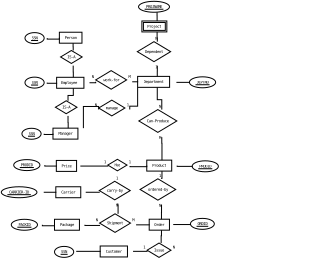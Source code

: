 <?xml version="1.0"?>
<diagram xmlns:dia="http://www.lysator.liu.se/~alla/dia/">
  <diagramdata>
    <attribute name="background">
      <color val="#ffffff"/>
    </attribute>
    <attribute name="paper">
      <composite type="paper">
        <attribute name="name">
          <string>#A4#</string>
        </attribute>
        <attribute name="tmargin">
          <real val="2.82"/>
        </attribute>
        <attribute name="bmargin">
          <real val="2.82"/>
        </attribute>
        <attribute name="lmargin">
          <real val="2.82"/>
        </attribute>
        <attribute name="rmargin">
          <real val="2.82"/>
        </attribute>
        <attribute name="is_portrait">
          <boolean val="true"/>
        </attribute>
        <attribute name="scaling">
          <real val="0.42"/>
        </attribute>
        <attribute name="fitto">
          <boolean val="true"/>
        </attribute>
        <attribute name="fitwidth">
          <int val="1"/>
        </attribute>
        <attribute name="fitheight">
          <int val="1"/>
        </attribute>
      </composite>
    </attribute>
  </diagramdata>
  <layer name="Background" visible="true">
    <object type="ER - Entity" version="0" id="O0">
      <attribute name="obj_pos">
        <point val="4.2,-3.3"/>
      </attribute>
      <attribute name="obj_bb">
        <rectangle val="4.15,-3.35;9.728,-1.45"/>
      </attribute>
      <attribute name="elem_corner">
        <point val="4.2,-3.3"/>
      </attribute>
      <attribute name="elem_width">
        <real val="5.478"/>
      </attribute>
      <attribute name="elem_height">
        <real val="1.8"/>
      </attribute>
      <attribute name="border_width">
        <real val="0.1"/>
      </attribute>
      <attribute name="border_color">
        <color val="#000000"/>
      </attribute>
      <attribute name="inner_color">
        <color val="#ffffff"/>
      </attribute>
      <attribute name="name">
        <string>#Employee#</string>
      </attribute>
      <attribute name="weak">
        <boolean val="false"/>
      </attribute>
    </object>
    <object type="ER - Entity" version="0" id="O1">
      <attribute name="obj_pos">
        <point val="19,10.3"/>
      </attribute>
      <attribute name="obj_bb">
        <rectangle val="18.95,10.25;24.044,12.15"/>
      </attribute>
      <attribute name="elem_corner">
        <point val="19,10.3"/>
      </attribute>
      <attribute name="elem_width">
        <real val="4.994"/>
      </attribute>
      <attribute name="elem_height">
        <real val="1.8"/>
      </attribute>
      <attribute name="border_width">
        <real val="0.1"/>
      </attribute>
      <attribute name="border_color">
        <color val="#000000"/>
      </attribute>
      <attribute name="inner_color">
        <color val="#ffffff"/>
      </attribute>
      <attribute name="name">
        <string>#Product#</string>
      </attribute>
      <attribute name="weak">
        <boolean val="false"/>
      </attribute>
    </object>
    <object type="ER - Entity" version="0" id="O2">
      <attribute name="obj_pos">
        <point val="17.5,-3.45"/>
      </attribute>
      <attribute name="obj_bb">
        <rectangle val="17.45,-3.5;23.998,-1.6"/>
      </attribute>
      <attribute name="elem_corner">
        <point val="17.5,-3.45"/>
      </attribute>
      <attribute name="elem_width">
        <real val="6.448"/>
      </attribute>
      <attribute name="elem_height">
        <real val="1.8"/>
      </attribute>
      <attribute name="border_width">
        <real val="0.1"/>
      </attribute>
      <attribute name="border_color">
        <color val="#000000"/>
      </attribute>
      <attribute name="inner_color">
        <color val="#ffffff"/>
      </attribute>
      <attribute name="name">
        <string>#Department#</string>
      </attribute>
      <attribute name="weak">
        <boolean val="false"/>
      </attribute>
    </object>
    <object type="ER - Entity" version="0" id="O3">
      <attribute name="obj_pos">
        <point val="3.6,5.05"/>
      </attribute>
      <attribute name="obj_bb">
        <rectangle val="3.55,5;8.644,6.9"/>
      </attribute>
      <attribute name="elem_corner">
        <point val="3.6,5.05"/>
      </attribute>
      <attribute name="elem_width">
        <real val="4.994"/>
      </attribute>
      <attribute name="elem_height">
        <real val="1.8"/>
      </attribute>
      <attribute name="border_width">
        <real val="0.1"/>
      </attribute>
      <attribute name="border_color">
        <color val="#000000"/>
      </attribute>
      <attribute name="inner_color">
        <color val="#ffffff"/>
      </attribute>
      <attribute name="name">
        <string>#Manager#</string>
      </attribute>
      <attribute name="weak">
        <boolean val="false"/>
      </attribute>
    </object>
    <object type="ER - Entity" version="0" id="O4">
      <attribute name="obj_pos">
        <point val="4.65,-10.7"/>
      </attribute>
      <attribute name="obj_bb">
        <rectangle val="4.6,-10.75;9.209,-8.85"/>
      </attribute>
      <attribute name="elem_corner">
        <point val="4.65,-10.7"/>
      </attribute>
      <attribute name="elem_width">
        <real val="4.509"/>
      </attribute>
      <attribute name="elem_height">
        <real val="1.8"/>
      </attribute>
      <attribute name="border_width">
        <real val="0.1"/>
      </attribute>
      <attribute name="border_color">
        <color val="#000000"/>
      </attribute>
      <attribute name="inner_color">
        <color val="#ffffff"/>
      </attribute>
      <attribute name="name">
        <string>#Person#</string>
      </attribute>
      <attribute name="weak">
        <boolean val="false"/>
      </attribute>
    </object>
    <object type="ER - Entity" version="0" id="O5">
      <attribute name="obj_pos">
        <point val="18.2,-12.55"/>
      </attribute>
      <attribute name="obj_bb">
        <rectangle val="18.15,-12.6;23.244,-10.7"/>
      </attribute>
      <attribute name="elem_corner">
        <point val="18.2,-12.55"/>
      </attribute>
      <attribute name="elem_width">
        <real val="4.994"/>
      </attribute>
      <attribute name="elem_height">
        <real val="1.8"/>
      </attribute>
      <attribute name="border_width">
        <real val="0.1"/>
      </attribute>
      <attribute name="border_color">
        <color val="#000000"/>
      </attribute>
      <attribute name="inner_color">
        <color val="#ffffff"/>
      </attribute>
      <attribute name="name">
        <string>#Project#</string>
      </attribute>
      <attribute name="weak">
        <boolean val="true"/>
      </attribute>
    </object>
    <object type="ER - Entity" version="0" id="O6">
      <attribute name="obj_pos">
        <point val="11.35,24.4"/>
      </attribute>
      <attribute name="obj_bb">
        <rectangle val="11.3,24.35;16.878,26.25"/>
      </attribute>
      <attribute name="elem_corner">
        <point val="11.35,24.4"/>
      </attribute>
      <attribute name="elem_width">
        <real val="5.478"/>
      </attribute>
      <attribute name="elem_height">
        <real val="1.8"/>
      </attribute>
      <attribute name="border_width">
        <real val="0.1"/>
      </attribute>
      <attribute name="border_color">
        <color val="#000000"/>
      </attribute>
      <attribute name="inner_color">
        <color val="#ffffff"/>
      </attribute>
      <attribute name="name">
        <string>#Customer#</string>
      </attribute>
      <attribute name="weak">
        <boolean val="false"/>
      </attribute>
    </object>
    <object type="ER - Entity" version="0" id="O7">
      <attribute name="obj_pos">
        <point val="19.4,20"/>
      </attribute>
      <attribute name="obj_bb">
        <rectangle val="19.35,19.95;23.474,21.85"/>
      </attribute>
      <attribute name="elem_corner">
        <point val="19.4,20"/>
      </attribute>
      <attribute name="elem_width">
        <real val="4.024"/>
      </attribute>
      <attribute name="elem_height">
        <real val="1.8"/>
      </attribute>
      <attribute name="border_width">
        <real val="0.1"/>
      </attribute>
      <attribute name="border_color">
        <color val="#000000"/>
      </attribute>
      <attribute name="inner_color">
        <color val="#ffffff"/>
      </attribute>
      <attribute name="name">
        <string>#Order#</string>
      </attribute>
      <attribute name="weak">
        <boolean val="false"/>
      </attribute>
    </object>
    <object type="ER - Entity" version="0" id="O8">
      <attribute name="obj_pos">
        <point val="4.15,10.35"/>
      </attribute>
      <attribute name="obj_bb">
        <rectangle val="4.1,10.3;8.224,12.2"/>
      </attribute>
      <attribute name="elem_corner">
        <point val="4.15,10.35"/>
      </attribute>
      <attribute name="elem_width">
        <real val="4.024"/>
      </attribute>
      <attribute name="elem_height">
        <real val="1.8"/>
      </attribute>
      <attribute name="border_width">
        <real val="0.1"/>
      </attribute>
      <attribute name="border_color">
        <color val="#000000"/>
      </attribute>
      <attribute name="inner_color">
        <color val="#ffffff"/>
      </attribute>
      <attribute name="name">
        <string>#Price#</string>
      </attribute>
      <attribute name="weak">
        <boolean val="false"/>
      </attribute>
    </object>
    <object type="ER - Relationship" version="0" id="O9">
      <attribute name="obj_pos">
        <point val="4.85,-7.7"/>
      </attribute>
      <attribute name="obj_bb">
        <rectangle val="4.5,-7.75;9.339,-5.166"/>
      </attribute>
      <attribute name="elem_corner">
        <point val="4.85,-7.7"/>
      </attribute>
      <attribute name="elem_width">
        <real val="4.139"/>
      </attribute>
      <attribute name="elem_height">
        <real val="2.484"/>
      </attribute>
      <attribute name="border_width">
        <real val="0.1"/>
      </attribute>
      <attribute name="border_color">
        <color val="#000000"/>
      </attribute>
      <attribute name="inner_color">
        <color val="#ffffff"/>
      </attribute>
      <attribute name="name">
        <string>#IS-A#</string>
      </attribute>
      <attribute name="left_card">
        <string>##</string>
      </attribute>
      <attribute name="right_card">
        <string>##</string>
      </attribute>
      <attribute name="identifying">
        <boolean val="false"/>
      </attribute>
      <attribute name="rotated">
        <boolean val="false"/>
      </attribute>
    </object>
    <object type="ER - Relationship" version="0" id="O10">
      <attribute name="obj_pos">
        <point val="17.45,-9.15"/>
      </attribute>
      <attribute name="obj_bb">
        <rectangle val="17.4,-10.3;24.063,-4.062"/>
      </attribute>
      <attribute name="elem_corner">
        <point val="17.45,-9.15"/>
      </attribute>
      <attribute name="elem_width">
        <real val="6.563"/>
      </attribute>
      <attribute name="elem_height">
        <real val="3.938"/>
      </attribute>
      <attribute name="border_width">
        <real val="0.1"/>
      </attribute>
      <attribute name="border_color">
        <color val="#000000"/>
      </attribute>
      <attribute name="inner_color">
        <color val="#ffffff"/>
      </attribute>
      <attribute name="name">
        <string>#Dependent#</string>
      </attribute>
      <attribute name="left_card">
        <string>#N#</string>
      </attribute>
      <attribute name="right_card">
        <string>#1#</string>
      </attribute>
      <attribute name="identifying">
        <boolean val="false"/>
      </attribute>
      <attribute name="rotated">
        <boolean val="true"/>
      </attribute>
    </object>
    <object type="ER - Relationship" version="0" id="O11">
      <attribute name="obj_pos">
        <point val="11.1,0.45"/>
      </attribute>
      <attribute name="obj_bb">
        <rectangle val="10.065,0.4;17.244,3.565"/>
      </attribute>
      <attribute name="elem_corner">
        <point val="11.1,0.45"/>
      </attribute>
      <attribute name="elem_width">
        <real val="5.109"/>
      </attribute>
      <attribute name="elem_height">
        <real val="3.065"/>
      </attribute>
      <attribute name="border_width">
        <real val="0.1"/>
      </attribute>
      <attribute name="border_color">
        <color val="#000000"/>
      </attribute>
      <attribute name="inner_color">
        <color val="#ffffff"/>
      </attribute>
      <attribute name="name">
        <string>#manage#</string>
      </attribute>
      <attribute name="left_card">
        <string>#N#</string>
      </attribute>
      <attribute name="right_card">
        <string>#1#</string>
      </attribute>
      <attribute name="identifying">
        <boolean val="false"/>
      </attribute>
      <attribute name="rotated">
        <boolean val="false"/>
      </attribute>
    </object>
    <object type="ER - Relationship" version="0" id="O12">
      <attribute name="obj_pos">
        <point val="17.7,2.0"/>
      </attribute>
      <attribute name="obj_bb">
        <rectangle val="17.65,0.85;25.283,7.67"/>
      </attribute>
      <attribute name="elem_corner">
        <point val="17.7,2.0"/>
      </attribute>
      <attribute name="elem_width">
        <real val="7.533"/>
      </attribute>
      <attribute name="elem_height">
        <real val="4.52"/>
      </attribute>
      <attribute name="border_width">
        <real val="0.1"/>
      </attribute>
      <attribute name="border_color">
        <color val="#000000"/>
      </attribute>
      <attribute name="inner_color">
        <color val="#ffffff"/>
      </attribute>
      <attribute name="name">
        <string>#Can-Produce#</string>
      </attribute>
      <attribute name="left_card">
        <string>#N#</string>
      </attribute>
      <attribute name="right_card">
        <string>#M#</string>
      </attribute>
      <attribute name="identifying">
        <boolean val="false"/>
      </attribute>
      <attribute name="rotated">
        <boolean val="true"/>
      </attribute>
    </object>
    <object type="ER - Relationship" version="0" id="O13">
      <attribute name="obj_pos">
        <point val="17.9,13.364"/>
      </attribute>
      <attribute name="obj_bb">
        <rectangle val="17.85,12.214;24.998,18.743"/>
      </attribute>
      <attribute name="elem_corner">
        <point val="17.9,13.364"/>
      </attribute>
      <attribute name="elem_width">
        <real val="7.048"/>
      </attribute>
      <attribute name="elem_height">
        <real val="4.229"/>
      </attribute>
      <attribute name="border_width">
        <real val="0.1"/>
      </attribute>
      <attribute name="border_color">
        <color val="#000000"/>
      </attribute>
      <attribute name="inner_color">
        <color val="#ffffff"/>
      </attribute>
      <attribute name="name">
        <string>#ordered-by#</string>
      </attribute>
      <attribute name="left_card">
        <string>#1#</string>
      </attribute>
      <attribute name="right_card">
        <string>#N#</string>
      </attribute>
      <attribute name="identifying">
        <boolean val="false"/>
      </attribute>
      <attribute name="rotated">
        <boolean val="true"/>
      </attribute>
    </object>
    <object type="ER - Relationship" version="0" id="O14">
      <attribute name="obj_pos">
        <point val="19.05,23.914"/>
      </attribute>
      <attribute name="obj_bb">
        <rectangle val="18.015,23.864;24.709,26.738"/>
      </attribute>
      <attribute name="elem_corner">
        <point val="19.05,23.914"/>
      </attribute>
      <attribute name="elem_width">
        <real val="4.624"/>
      </attribute>
      <attribute name="elem_height">
        <real val="2.774"/>
      </attribute>
      <attribute name="border_width">
        <real val="0.1"/>
      </attribute>
      <attribute name="border_color">
        <color val="#000000"/>
      </attribute>
      <attribute name="inner_color">
        <color val="#ffffff"/>
      </attribute>
      <attribute name="name">
        <string>#Issue#</string>
      </attribute>
      <attribute name="left_card">
        <string>#1#</string>
      </attribute>
      <attribute name="right_card">
        <string>#N#</string>
      </attribute>
      <attribute name="identifying">
        <boolean val="false"/>
      </attribute>
      <attribute name="rotated">
        <boolean val="false"/>
      </attribute>
    </object>
    <object type="ER - Relationship" version="0" id="O15">
      <attribute name="obj_pos">
        <point val="11.25,19.114"/>
      </attribute>
      <attribute name="obj_bb">
        <rectangle val="10.215,19.064;18.363,22.811"/>
      </attribute>
      <attribute name="elem_corner">
        <point val="11.25,19.114"/>
      </attribute>
      <attribute name="elem_width">
        <real val="6.078"/>
      </attribute>
      <attribute name="elem_height">
        <real val="3.647"/>
      </attribute>
      <attribute name="border_width">
        <real val="0.1"/>
      </attribute>
      <attribute name="border_color">
        <color val="#000000"/>
      </attribute>
      <attribute name="inner_color">
        <color val="#ffffff"/>
      </attribute>
      <attribute name="name">
        <string>#Shipment#</string>
      </attribute>
      <attribute name="left_card">
        <string>#N#</string>
      </attribute>
      <attribute name="right_card">
        <string>#M#</string>
      </attribute>
      <attribute name="identifying">
        <boolean val="false"/>
      </attribute>
      <attribute name="rotated">
        <boolean val="false"/>
      </attribute>
    </object>
    <object type="ER - Relationship" version="0" id="O16">
      <attribute name="obj_pos">
        <point val="12.6,10.164"/>
      </attribute>
      <attribute name="obj_bb">
        <rectangle val="11.565,10.114;17.289,12.407"/>
      </attribute>
      <attribute name="elem_corner">
        <point val="12.6,10.164"/>
      </attribute>
      <attribute name="elem_width">
        <real val="3.654"/>
      </attribute>
      <attribute name="elem_height">
        <real val="2.193"/>
      </attribute>
      <attribute name="border_width">
        <real val="0.1"/>
      </attribute>
      <attribute name="border_color">
        <color val="#000000"/>
      </attribute>
      <attribute name="inner_color">
        <color val="#ffffff"/>
      </attribute>
      <attribute name="name">
        <string>#Has#</string>
      </attribute>
      <attribute name="left_card">
        <string>#1#</string>
      </attribute>
      <attribute name="right_card">
        <string>#1#</string>
      </attribute>
      <attribute name="identifying">
        <boolean val="false"/>
      </attribute>
      <attribute name="rotated">
        <boolean val="false"/>
      </attribute>
    </object>
    <object type="ER - Relationship" version="0" id="O17">
      <attribute name="obj_pos">
        <point val="4,0.554"/>
      </attribute>
      <attribute name="obj_bb">
        <rectangle val="3.65,0.504;8.489,3.087"/>
      </attribute>
      <attribute name="elem_corner">
        <point val="4,0.554"/>
      </attribute>
      <attribute name="elem_width">
        <real val="4.139"/>
      </attribute>
      <attribute name="elem_height">
        <real val="2.484"/>
      </attribute>
      <attribute name="border_width">
        <real val="0.1"/>
      </attribute>
      <attribute name="border_color">
        <color val="#000000"/>
      </attribute>
      <attribute name="inner_color">
        <color val="#ffffff"/>
      </attribute>
      <attribute name="name">
        <string>#IS-A#</string>
      </attribute>
      <attribute name="left_card">
        <string>##</string>
      </attribute>
      <attribute name="right_card">
        <string>##</string>
      </attribute>
      <attribute name="identifying">
        <boolean val="false"/>
      </attribute>
      <attribute name="rotated">
        <boolean val="false"/>
      </attribute>
    </object>
    <object type="ER - Entity" version="0" id="O18">
      <attribute name="obj_pos">
        <point val="3.85,20.012"/>
      </attribute>
      <attribute name="obj_bb">
        <rectangle val="3.8,19.962;8.894,21.862"/>
      </attribute>
      <attribute name="elem_corner">
        <point val="3.85,20.012"/>
      </attribute>
      <attribute name="elem_width">
        <real val="4.994"/>
      </attribute>
      <attribute name="elem_height">
        <real val="1.8"/>
      </attribute>
      <attribute name="border_width">
        <real val="0.1"/>
      </attribute>
      <attribute name="border_color">
        <color val="#000000"/>
      </attribute>
      <attribute name="inner_color">
        <color val="#ffffff"/>
      </attribute>
      <attribute name="name">
        <string>#Package#</string>
      </attribute>
      <attribute name="weak">
        <boolean val="false"/>
      </attribute>
    </object>
    <object type="ER - Attribute" version="0" id="O19">
      <attribute name="obj_pos">
        <point val="-1,-10.638"/>
      </attribute>
      <attribute name="obj_bb">
        <rectangle val="-1.05,-10.688;2.704,-8.788"/>
      </attribute>
      <attribute name="elem_corner">
        <point val="-1,-10.638"/>
      </attribute>
      <attribute name="elem_width">
        <real val="3.654"/>
      </attribute>
      <attribute name="elem_height">
        <real val="1.8"/>
      </attribute>
      <attribute name="border_width">
        <real val="0.1"/>
      </attribute>
      <attribute name="border_color">
        <color val="#000000"/>
      </attribute>
      <attribute name="inner_color">
        <color val="#ffffff"/>
      </attribute>
      <attribute name="name">
        <string>#SSN#</string>
      </attribute>
      <attribute name="key">
        <boolean val="true"/>
      </attribute>
      <attribute name="weak_key">
        <boolean val="false"/>
      </attribute>
      <attribute name="derived">
        <boolean val="false"/>
      </attribute>
      <attribute name="multivalued">
        <boolean val="false"/>
      </attribute>
    </object>
    <object type="ER - Attribute" version="0" id="O20">
      <attribute name="obj_pos">
        <point val="-1,-3.328"/>
      </attribute>
      <attribute name="obj_bb">
        <rectangle val="-1.05,-3.378;2.704,-1.478"/>
      </attribute>
      <attribute name="elem_corner">
        <point val="-1,-3.328"/>
      </attribute>
      <attribute name="elem_width">
        <real val="3.654"/>
      </attribute>
      <attribute name="elem_height">
        <real val="1.8"/>
      </attribute>
      <attribute name="border_width">
        <real val="0.1"/>
      </attribute>
      <attribute name="border_color">
        <color val="#000000"/>
      </attribute>
      <attribute name="inner_color">
        <color val="#ffffff"/>
      </attribute>
      <attribute name="name">
        <string>#SSN#</string>
      </attribute>
      <attribute name="key">
        <boolean val="true"/>
      </attribute>
      <attribute name="weak_key">
        <boolean val="false"/>
      </attribute>
      <attribute name="derived">
        <boolean val="false"/>
      </attribute>
      <attribute name="multivalued">
        <boolean val="false"/>
      </attribute>
    </object>
    <object type="ER - Attribute" version="0" id="O21">
      <attribute name="obj_pos">
        <point val="-1.5,5.072"/>
      </attribute>
      <attribute name="obj_bb">
        <rectangle val="-1.55,5.022;2.204,6.922"/>
      </attribute>
      <attribute name="elem_corner">
        <point val="-1.5,5.072"/>
      </attribute>
      <attribute name="elem_width">
        <real val="3.654"/>
      </attribute>
      <attribute name="elem_height">
        <real val="1.8"/>
      </attribute>
      <attribute name="border_width">
        <real val="0.1"/>
      </attribute>
      <attribute name="border_color">
        <color val="#000000"/>
      </attribute>
      <attribute name="inner_color">
        <color val="#ffffff"/>
      </attribute>
      <attribute name="name">
        <string>#SSN#</string>
      </attribute>
      <attribute name="key">
        <boolean val="true"/>
      </attribute>
      <attribute name="weak_key">
        <boolean val="false"/>
      </attribute>
      <attribute name="derived">
        <boolean val="false"/>
      </attribute>
      <attribute name="multivalued">
        <boolean val="false"/>
      </attribute>
    </object>
    <object type="ER - Attribute" version="0" id="O22">
      <attribute name="obj_pos">
        <point val="17.65,-15.778"/>
      </attribute>
      <attribute name="obj_bb">
        <rectangle val="17.6,-15.828;23.778,-13.928"/>
      </attribute>
      <attribute name="elem_corner">
        <point val="17.65,-15.778"/>
      </attribute>
      <attribute name="elem_width">
        <real val="6.078"/>
      </attribute>
      <attribute name="elem_height">
        <real val="1.8"/>
      </attribute>
      <attribute name="border_width">
        <real val="0.1"/>
      </attribute>
      <attribute name="border_color">
        <color val="#000000"/>
      </attribute>
      <attribute name="inner_color">
        <color val="#ffffff"/>
      </attribute>
      <attribute name="name">
        <string>#PROJNAME#</string>
      </attribute>
      <attribute name="key">
        <boolean val="true"/>
      </attribute>
      <attribute name="weak_key">
        <boolean val="false"/>
      </attribute>
      <attribute name="derived">
        <boolean val="false"/>
      </attribute>
      <attribute name="multivalued">
        <boolean val="false"/>
      </attribute>
    </object>
    <object type="ER - Attribute" version="0" id="O23">
      <attribute name="obj_pos">
        <point val="26,-3.378"/>
      </attribute>
      <attribute name="obj_bb">
        <rectangle val="25.95,-3.428;31.159,-1.528"/>
      </attribute>
      <attribute name="elem_corner">
        <point val="26,-3.378"/>
      </attribute>
      <attribute name="elem_width">
        <real val="5.109"/>
      </attribute>
      <attribute name="elem_height">
        <real val="1.8"/>
      </attribute>
      <attribute name="border_width">
        <real val="0.1"/>
      </attribute>
      <attribute name="border_color">
        <color val="#000000"/>
      </attribute>
      <attribute name="inner_color">
        <color val="#ffffff"/>
      </attribute>
      <attribute name="name">
        <string>#DEPTNO#</string>
      </attribute>
      <attribute name="key">
        <boolean val="true"/>
      </attribute>
      <attribute name="weak_key">
        <boolean val="false"/>
      </attribute>
      <attribute name="derived">
        <boolean val="false"/>
      </attribute>
      <attribute name="multivalued">
        <boolean val="false"/>
      </attribute>
    </object>
    <object type="ER - Attribute" version="0" id="O24">
      <attribute name="obj_pos">
        <point val="26.45,10.415"/>
      </attribute>
      <attribute name="obj_bb">
        <rectangle val="26.4,10.365;31.609,12.265"/>
      </attribute>
      <attribute name="elem_corner">
        <point val="26.45,10.415"/>
      </attribute>
      <attribute name="elem_width">
        <real val="5.109"/>
      </attribute>
      <attribute name="elem_height">
        <real val="1.8"/>
      </attribute>
      <attribute name="border_width">
        <real val="0.1"/>
      </attribute>
      <attribute name="border_color">
        <color val="#000000"/>
      </attribute>
      <attribute name="inner_color">
        <color val="#ffffff"/>
      </attribute>
      <attribute name="name">
        <string>#PRODID#</string>
      </attribute>
      <attribute name="key">
        <boolean val="true"/>
      </attribute>
      <attribute name="weak_key">
        <boolean val="false"/>
      </attribute>
      <attribute name="derived">
        <boolean val="false"/>
      </attribute>
      <attribute name="multivalued">
        <boolean val="false"/>
      </attribute>
    </object>
    <object type="ER - Attribute" version="0" id="O25">
      <attribute name="obj_pos">
        <point val="-2.85,10.215"/>
      </attribute>
      <attribute name="obj_bb">
        <rectangle val="-2.9,10.165;2.309,12.065"/>
      </attribute>
      <attribute name="elem_corner">
        <point val="-2.85,10.215"/>
      </attribute>
      <attribute name="elem_width">
        <real val="5.109"/>
      </attribute>
      <attribute name="elem_height">
        <real val="1.8"/>
      </attribute>
      <attribute name="border_width">
        <real val="0.1"/>
      </attribute>
      <attribute name="border_color">
        <color val="#000000"/>
      </attribute>
      <attribute name="inner_color">
        <color val="#ffffff"/>
      </attribute>
      <attribute name="name">
        <string>#PRODID#</string>
      </attribute>
      <attribute name="key">
        <boolean val="true"/>
      </attribute>
      <attribute name="weak_key">
        <boolean val="false"/>
      </attribute>
      <attribute name="derived">
        <boolean val="false"/>
      </attribute>
      <attribute name="multivalued">
        <boolean val="false"/>
      </attribute>
    </object>
    <object type="ER - Attribute" version="0" id="O26">
      <attribute name="obj_pos">
        <point val="-3.25,20.015"/>
      </attribute>
      <attribute name="obj_bb">
        <rectangle val="-3.3,19.965;1.909,21.865"/>
      </attribute>
      <attribute name="elem_corner">
        <point val="-3.25,20.015"/>
      </attribute>
      <attribute name="elem_width">
        <real val="5.109"/>
      </attribute>
      <attribute name="elem_height">
        <real val="1.8"/>
      </attribute>
      <attribute name="border_width">
        <real val="0.1"/>
      </attribute>
      <attribute name="border_color">
        <color val="#000000"/>
      </attribute>
      <attribute name="inner_color">
        <color val="#ffffff"/>
      </attribute>
      <attribute name="name">
        <string>#PACKID#</string>
      </attribute>
      <attribute name="key">
        <boolean val="true"/>
      </attribute>
      <attribute name="weak_key">
        <boolean val="false"/>
      </attribute>
      <attribute name="derived">
        <boolean val="false"/>
      </attribute>
      <attribute name="multivalued">
        <boolean val="false"/>
      </attribute>
    </object>
    <object type="ER - Attribute" version="0" id="O27">
      <attribute name="obj_pos">
        <point val="3.85,24.465"/>
      </attribute>
      <attribute name="obj_bb">
        <rectangle val="3.8,24.415;7.554,26.315"/>
      </attribute>
      <attribute name="elem_corner">
        <point val="3.85,24.465"/>
      </attribute>
      <attribute name="elem_width">
        <real val="3.654"/>
      </attribute>
      <attribute name="elem_height">
        <real val="1.8"/>
      </attribute>
      <attribute name="border_width">
        <real val="0.1"/>
      </attribute>
      <attribute name="border_color">
        <color val="#000000"/>
      </attribute>
      <attribute name="inner_color">
        <color val="#ffffff"/>
      </attribute>
      <attribute name="name">
        <string>#SSN#</string>
      </attribute>
      <attribute name="key">
        <boolean val="true"/>
      </attribute>
      <attribute name="weak_key">
        <boolean val="false"/>
      </attribute>
      <attribute name="derived">
        <boolean val="false"/>
      </attribute>
      <attribute name="multivalued">
        <boolean val="false"/>
      </attribute>
    </object>
    <object type="ER - Attribute" version="0" id="O28">
      <attribute name="obj_pos">
        <point val="26.171,19.865"/>
      </attribute>
      <attribute name="obj_bb">
        <rectangle val="26.121,19.815;30.845,21.715"/>
      </attribute>
      <attribute name="elem_corner">
        <point val="26.171,19.865"/>
      </attribute>
      <attribute name="elem_width">
        <real val="4.624"/>
      </attribute>
      <attribute name="elem_height">
        <real val="1.8"/>
      </attribute>
      <attribute name="border_width">
        <real val="0.1"/>
      </attribute>
      <attribute name="border_color">
        <color val="#000000"/>
      </attribute>
      <attribute name="inner_color">
        <color val="#ffffff"/>
      </attribute>
      <attribute name="name">
        <string>#ORDID#</string>
      </attribute>
      <attribute name="key">
        <boolean val="true"/>
      </attribute>
      <attribute name="weak_key">
        <boolean val="false"/>
      </attribute>
      <attribute name="derived">
        <boolean val="false"/>
      </attribute>
      <attribute name="multivalued">
        <boolean val="false"/>
      </attribute>
    </object>
    <object type="ER - Entity" version="0" id="O29">
      <attribute name="obj_pos">
        <point val="4.066,14.673"/>
      </attribute>
      <attribute name="obj_bb">
        <rectangle val="4.016,14.623;9.109,16.523"/>
      </attribute>
      <attribute name="elem_corner">
        <point val="4.066,14.673"/>
      </attribute>
      <attribute name="elem_width">
        <real val="4.994"/>
      </attribute>
      <attribute name="elem_height">
        <real val="1.8"/>
      </attribute>
      <attribute name="border_width">
        <real val="0.1"/>
      </attribute>
      <attribute name="border_color">
        <color val="#000000"/>
      </attribute>
      <attribute name="inner_color">
        <color val="#ffffff"/>
      </attribute>
      <attribute name="name">
        <string>#Carrier#</string>
      </attribute>
      <attribute name="weak">
        <boolean val="false"/>
      </attribute>
    </object>
    <object type="ER - Relationship" version="0" id="O30">
      <attribute name="obj_pos">
        <point val="11.201,13.773"/>
      </attribute>
      <attribute name="obj_bb">
        <rectangle val="11.151,12.623;17.329,18.57"/>
      </attribute>
      <attribute name="elem_corner">
        <point val="11.201,13.773"/>
      </attribute>
      <attribute name="elem_width">
        <real val="6.078"/>
      </attribute>
      <attribute name="elem_height">
        <real val="3.647"/>
      </attribute>
      <attribute name="border_width">
        <real val="0.1"/>
      </attribute>
      <attribute name="border_color">
        <color val="#000000"/>
      </attribute>
      <attribute name="inner_color">
        <color val="#ffffff"/>
      </attribute>
      <attribute name="name">
        <string>#carry-by#</string>
      </attribute>
      <attribute name="left_card">
        <string>#1#</string>
      </attribute>
      <attribute name="right_card">
        <string>#N#</string>
      </attribute>
      <attribute name="identifying">
        <boolean val="false"/>
      </attribute>
      <attribute name="rotated">
        <boolean val="true"/>
      </attribute>
    </object>
    <object type="ER - Attribute" version="0" id="O31">
      <attribute name="obj_pos">
        <point val="-4.884,14.673"/>
      </attribute>
      <attribute name="obj_bb">
        <rectangle val="-4.934,14.623;2.214,16.523"/>
      </attribute>
      <attribute name="elem_corner">
        <point val="-4.884,14.673"/>
      </attribute>
      <attribute name="elem_width">
        <real val="7.048"/>
      </attribute>
      <attribute name="elem_height">
        <real val="1.8"/>
      </attribute>
      <attribute name="border_width">
        <real val="0.1"/>
      </attribute>
      <attribute name="border_color">
        <color val="#000000"/>
      </attribute>
      <attribute name="inner_color">
        <color val="#ffffff"/>
      </attribute>
      <attribute name="name">
        <string>#CARRIER-ID#</string>
      </attribute>
      <attribute name="key">
        <boolean val="true"/>
      </attribute>
      <attribute name="weak_key">
        <boolean val="false"/>
      </attribute>
      <attribute name="derived">
        <boolean val="false"/>
      </attribute>
      <attribute name="multivalued">
        <boolean val="false"/>
      </attribute>
    </object>
    <object type="ER - Participation" version="0" id="O32">
      <attribute name="obj_pos">
        <point val="6.904,-8.9"/>
      </attribute>
      <attribute name="obj_bb">
        <rectangle val="6.854,-8.95;6.97,-7.65"/>
      </attribute>
      <attribute name="orth_points">
        <point val="6.904,-8.9"/>
        <point val="6.904,-8.313"/>
        <point val="6.92,-8.313"/>
        <point val="6.92,-7.7"/>
      </attribute>
      <attribute name="orth_orient">
        <enum val="1"/>
        <enum val="0"/>
        <enum val="1"/>
      </attribute>
      <attribute name="total">
        <boolean val="false"/>
      </attribute>
      <connections>
        <connection handle="0" to="O4" connection="6"/>
        <connection handle="1" to="O9" connection="2"/>
      </connections>
    </object>
    <object type="ER - Participation" version="0" id="O33">
      <attribute name="obj_pos">
        <point val="6.92,-5.216"/>
      </attribute>
      <attribute name="obj_bb">
        <rectangle val="6.87,-5.266;6.989,-3.25"/>
      </attribute>
      <attribute name="orth_points">
        <point val="6.92,-5.216"/>
        <point val="6.92,-4.163"/>
        <point val="6.939,-4.163"/>
        <point val="6.939,-3.3"/>
      </attribute>
      <attribute name="orth_orient">
        <enum val="1"/>
        <enum val="0"/>
        <enum val="1"/>
      </attribute>
      <attribute name="total">
        <boolean val="false"/>
      </attribute>
      <connections>
        <connection handle="0" to="O9" connection="6"/>
        <connection handle="1" to="O0" connection="1"/>
      </connections>
    </object>
    <object type="ER - Participation" version="0" id="O34">
      <attribute name="obj_pos">
        <point val="20.732,-9.15"/>
      </attribute>
      <attribute name="obj_bb">
        <rectangle val="20.647,-10.8;20.782,-9.1"/>
      </attribute>
      <attribute name="orth_points">
        <point val="20.732,-9.15"/>
        <point val="20.732,-9.713"/>
        <point val="20.697,-9.713"/>
        <point val="20.697,-10.75"/>
      </attribute>
      <attribute name="orth_orient">
        <enum val="1"/>
        <enum val="0"/>
        <enum val="1"/>
      </attribute>
      <attribute name="total">
        <boolean val="false"/>
      </attribute>
      <connections>
        <connection handle="0" to="O10" connection="2"/>
        <connection handle="1" to="O5" connection="6"/>
      </connections>
    </object>
    <object type="ER - Participation" version="0" id="O35">
      <attribute name="obj_pos">
        <point val="20.732,-5.212"/>
      </attribute>
      <attribute name="obj_bb">
        <rectangle val="20.674,-5.262;20.782,-3.4"/>
      </attribute>
      <attribute name="orth_points">
        <point val="20.732,-5.212"/>
        <point val="20.732,-4.313"/>
        <point val="20.724,-4.313"/>
        <point val="20.724,-3.45"/>
      </attribute>
      <attribute name="orth_orient">
        <enum val="1"/>
        <enum val="0"/>
        <enum val="1"/>
      </attribute>
      <attribute name="total">
        <boolean val="false"/>
      </attribute>
      <connections>
        <connection handle="0" to="O10" connection="6"/>
        <connection handle="1" to="O2" connection="1"/>
      </connections>
    </object>
    <object type="ER - Participation" version="0" id="O36">
      <attribute name="obj_pos">
        <point val="20.697,-12.55"/>
      </attribute>
      <attribute name="obj_bb">
        <rectangle val="20.639,-14.028;20.747,-12.5"/>
      </attribute>
      <attribute name="orth_points">
        <point val="20.697,-12.55"/>
        <point val="20.697,-13.413"/>
        <point val="20.689,-13.413"/>
        <point val="20.689,-13.978"/>
      </attribute>
      <attribute name="orth_orient">
        <enum val="1"/>
        <enum val="0"/>
        <enum val="1"/>
      </attribute>
      <attribute name="total">
        <boolean val="false"/>
      </attribute>
      <connections>
        <connection handle="0" to="O5" connection="1"/>
        <connection handle="1" to="O22" connection="6"/>
      </connections>
    </object>
    <object type="ER - Participation" version="0" id="O37">
      <attribute name="obj_pos">
        <point val="23.948,-2.55"/>
      </attribute>
      <attribute name="obj_bb">
        <rectangle val="23.898,-2.6;26.05,-2.419"/>
      </attribute>
      <attribute name="orth_points">
        <point val="23.948,-2.55"/>
        <point val="23.948,-2.469"/>
        <point val="26,-2.469"/>
        <point val="26,-2.478"/>
      </attribute>
      <attribute name="orth_orient">
        <enum val="1"/>
        <enum val="0"/>
        <enum val="1"/>
      </attribute>
      <attribute name="total">
        <boolean val="false"/>
      </attribute>
      <connections>
        <connection handle="0" to="O2" connection="4"/>
        <connection handle="1" to="O23" connection="3"/>
      </connections>
    </object>
    <object type="ER - Participation" version="0" id="O38">
      <attribute name="obj_pos">
        <point val="16.692,-2.571"/>
      </attribute>
      <attribute name="obj_bb">
        <rectangle val="16.642,-2.622;17.55,-2.5"/>
      </attribute>
      <attribute name="orth_points">
        <point val="16.692,-2.571"/>
        <point val="16.692,-2.563"/>
        <point val="17.5,-2.563"/>
        <point val="17.5,-2.55"/>
      </attribute>
      <attribute name="orth_orient">
        <enum val="1"/>
        <enum val="0"/>
        <enum val="1"/>
      </attribute>
      <attribute name="total">
        <boolean val="false"/>
      </attribute>
      <connections>
        <connection handle="0" to="O64" connection="4"/>
        <connection handle="1" to="O2" connection="3"/>
      </connections>
    </object>
    <object type="ER - Participation" version="0" id="O39">
      <attribute name="obj_pos">
        <point val="16.209,1.983"/>
      </attribute>
      <attribute name="obj_bb">
        <rectangle val="16.159,-1.7;17.55,2.033"/>
      </attribute>
      <attribute name="orth_points">
        <point val="16.209,1.983"/>
        <point val="16.209,1.441"/>
        <point val="17.5,1.441"/>
        <point val="17.5,-1.65"/>
      </attribute>
      <attribute name="orth_orient">
        <enum val="1"/>
        <enum val="0"/>
        <enum val="1"/>
      </attribute>
      <attribute name="total">
        <boolean val="false"/>
      </attribute>
      <connections>
        <connection handle="0" to="O11" connection="4"/>
        <connection handle="1" to="O2" connection="5"/>
      </connections>
    </object>
    <object type="ER - Participation" version="0" id="O40">
      <attribute name="obj_pos">
        <point val="11.1,1.983"/>
      </attribute>
      <attribute name="obj_bb">
        <rectangle val="8.544,1.441;11.15,5.1"/>
      </attribute>
      <attribute name="orth_points">
        <point val="11.1,1.983"/>
        <point val="11.1,1.491"/>
        <point val="8.594,1.491"/>
        <point val="8.594,5.05"/>
      </attribute>
      <attribute name="orth_orient">
        <enum val="1"/>
        <enum val="0"/>
        <enum val="1"/>
      </attribute>
      <attribute name="total">
        <boolean val="false"/>
      </attribute>
      <connections>
        <connection handle="0" to="O11" connection="0"/>
        <connection handle="1" to="O3" connection="2"/>
      </connections>
    </object>
    <object type="ER - Participation" version="0" id="O41">
      <attribute name="obj_pos">
        <point val="6.097,5.05"/>
      </attribute>
      <attribute name="obj_bb">
        <rectangle val="6.02,2.987;6.147,5.1"/>
      </attribute>
      <attribute name="orth_points">
        <point val="6.097,5.05"/>
        <point val="6.097,4.131"/>
        <point val="6.07,4.131"/>
        <point val="6.07,3.037"/>
      </attribute>
      <attribute name="orth_orient">
        <enum val="1"/>
        <enum val="0"/>
        <enum val="1"/>
      </attribute>
      <attribute name="total">
        <boolean val="false"/>
      </attribute>
      <connections>
        <connection handle="0" to="O3" connection="1"/>
        <connection handle="1" to="O17" connection="6"/>
      </connections>
    </object>
    <object type="ER - Participation" version="0" id="O42">
      <attribute name="obj_pos">
        <point val="6.07,0.554"/>
      </attribute>
      <attribute name="obj_bb">
        <rectangle val="6.02,-1.55;6.989,0.604"/>
      </attribute>
      <attribute name="orth_points">
        <point val="6.07,0.554"/>
        <point val="6.07,-0.319"/>
        <point val="6.939,-0.319"/>
        <point val="6.939,-1.5"/>
      </attribute>
      <attribute name="orth_orient">
        <enum val="1"/>
        <enum val="0"/>
        <enum val="1"/>
      </attribute>
      <attribute name="total">
        <boolean val="false"/>
      </attribute>
      <connections>
        <connection handle="0" to="O17" connection="2"/>
        <connection handle="1" to="O0" connection="6"/>
      </connections>
    </object>
    <object type="ER - Participation" version="0" id="O43">
      <attribute name="obj_pos">
        <point val="8.174,11.25"/>
      </attribute>
      <attribute name="obj_bb">
        <rectangle val="8.124,11.2;12.65,11.326"/>
      </attribute>
      <attribute name="orth_points">
        <point val="8.174,11.25"/>
        <point val="8.174,11.276"/>
        <point val="12.6,11.276"/>
        <point val="12.6,11.26"/>
      </attribute>
      <attribute name="orth_orient">
        <enum val="1"/>
        <enum val="0"/>
        <enum val="1"/>
      </attribute>
      <attribute name="total">
        <boolean val="false"/>
      </attribute>
      <connections>
        <connection handle="0" to="O8" connection="4"/>
        <connection handle="1" to="O16" connection="0"/>
      </connections>
    </object>
    <object type="ER - Participation" version="0" id="O44">
      <attribute name="obj_pos">
        <point val="16.254,11.26"/>
      </attribute>
      <attribute name="obj_bb">
        <rectangle val="16.204,11.15;19.05,11.426"/>
      </attribute>
      <attribute name="orth_points">
        <point val="16.254,11.26"/>
        <point val="16.254,11.376"/>
        <point val="19,11.376"/>
        <point val="19,11.2"/>
      </attribute>
      <attribute name="orth_orient">
        <enum val="1"/>
        <enum val="0"/>
        <enum val="1"/>
      </attribute>
      <attribute name="total">
        <boolean val="false"/>
      </attribute>
      <connections>
        <connection handle="0" to="O16" connection="4"/>
        <connection handle="1" to="O1" connection="3"/>
      </connections>
    </object>
    <object type="ER - Participation" version="0" id="O45">
      <attribute name="obj_pos">
        <point val="21.466,6.52"/>
      </attribute>
      <attribute name="obj_bb">
        <rectangle val="21.416,6.47;21.547,10.35"/>
      </attribute>
      <attribute name="orth_points">
        <point val="21.466,6.52"/>
        <point val="21.466,7.541"/>
        <point val="21.497,7.541"/>
        <point val="21.497,10.3"/>
      </attribute>
      <attribute name="orth_orient">
        <enum val="1"/>
        <enum val="0"/>
        <enum val="1"/>
      </attribute>
      <attribute name="total">
        <boolean val="false"/>
      </attribute>
      <connections>
        <connection handle="0" to="O12" connection="6"/>
        <connection handle="1" to="O1" connection="1"/>
      </connections>
    </object>
    <object type="ER - Participation" version="0" id="O46">
      <attribute name="obj_pos">
        <point val="21.466,2.0"/>
      </attribute>
      <attribute name="obj_bb">
        <rectangle val="20.674,-1.7;21.516,2.05"/>
      </attribute>
      <attribute name="orth_points">
        <point val="21.466,2.0"/>
        <point val="21.466,0.376"/>
        <point val="20.724,0.376"/>
        <point val="20.724,-1.65"/>
      </attribute>
      <attribute name="orth_orient">
        <enum val="1"/>
        <enum val="0"/>
        <enum val="1"/>
      </attribute>
      <attribute name="total">
        <boolean val="false"/>
      </attribute>
      <connections>
        <connection handle="0" to="O12" connection="2"/>
        <connection handle="1" to="O2" connection="6"/>
      </connections>
    </object>
    <object type="ER - Participation" version="0" id="O47">
      <attribute name="obj_pos">
        <point val="23.994,11.2"/>
      </attribute>
      <attribute name="obj_bb">
        <rectangle val="23.944,11.15;26.5,11.376"/>
      </attribute>
      <attribute name="orth_points">
        <point val="23.994,11.2"/>
        <point val="23.994,11.326"/>
        <point val="26.45,11.326"/>
        <point val="26.45,11.315"/>
      </attribute>
      <attribute name="orth_orient">
        <enum val="1"/>
        <enum val="0"/>
        <enum val="1"/>
      </attribute>
      <attribute name="total">
        <boolean val="false"/>
      </attribute>
      <connections>
        <connection handle="0" to="O1" connection="4"/>
        <connection handle="1" to="O24" connection="3"/>
      </connections>
    </object>
    <object type="ER - Participation" version="0" id="O48">
      <attribute name="obj_pos">
        <point val="21.497,12.1"/>
      </attribute>
      <attribute name="obj_bb">
        <rectangle val="21.374,12.05;21.547,13.414"/>
      </attribute>
      <attribute name="orth_points">
        <point val="21.497,12.1"/>
        <point val="21.497,13.291"/>
        <point val="21.424,13.291"/>
        <point val="21.424,13.364"/>
      </attribute>
      <attribute name="orth_orient">
        <enum val="1"/>
        <enum val="0"/>
        <enum val="1"/>
      </attribute>
      <attribute name="total">
        <boolean val="false"/>
      </attribute>
      <connections>
        <connection handle="0" to="O1" connection="6"/>
        <connection handle="1" to="O13" connection="2"/>
      </connections>
    </object>
    <object type="ER - Participation" version="0" id="O49">
      <attribute name="obj_pos">
        <point val="9.059,15.573"/>
      </attribute>
      <attribute name="obj_bb">
        <rectangle val="9.009,15.523;11.251,15.647"/>
      </attribute>
      <attribute name="orth_points">
        <point val="9.059,15.573"/>
        <point val="9.059,15.576"/>
        <point val="11.201,15.576"/>
        <point val="11.201,15.597"/>
      </attribute>
      <attribute name="orth_orient">
        <enum val="1"/>
        <enum val="0"/>
        <enum val="1"/>
      </attribute>
      <attribute name="total">
        <boolean val="false"/>
      </attribute>
      <connections>
        <connection handle="0" to="O29" connection="4"/>
        <connection handle="1" to="O30" connection="0"/>
      </connections>
    </object>
    <object type="ER - Participation" version="0" id="O50">
      <attribute name="obj_pos">
        <point val="14.24,17.42"/>
      </attribute>
      <attribute name="obj_bb">
        <rectangle val="14.19,17.37;14.339,19.164"/>
      </attribute>
      <attribute name="orth_points">
        <point val="14.24,17.42"/>
        <point val="14.24,17.67"/>
        <point val="14.289,17.67"/>
        <point val="14.289,19.114"/>
      </attribute>
      <attribute name="orth_orient">
        <enum val="1"/>
        <enum val="0"/>
        <enum val="1"/>
      </attribute>
      <attribute name="total">
        <boolean val="false"/>
      </attribute>
      <connections>
        <connection handle="0" to="O30" connection="6"/>
        <connection handle="1" to="O15" connection="2"/>
      </connections>
    </object>
    <object type="ER - Participation" version="0" id="O51">
      <attribute name="obj_pos">
        <point val="8.844,20.912"/>
      </attribute>
      <attribute name="obj_bb">
        <rectangle val="8.794,20.862;11.3,21.076"/>
      </attribute>
      <attribute name="orth_points">
        <point val="8.844,20.912"/>
        <point val="8.844,21.026"/>
        <point val="11.25,21.026"/>
        <point val="11.25,20.938"/>
      </attribute>
      <attribute name="orth_orient">
        <enum val="1"/>
        <enum val="0"/>
        <enum val="1"/>
      </attribute>
      <attribute name="total">
        <boolean val="false"/>
      </attribute>
      <connections>
        <connection handle="0" to="O18" connection="4"/>
        <connection handle="1" to="O15" connection="0"/>
      </connections>
    </object>
    <object type="ER - Participation" version="0" id="O52">
      <attribute name="obj_pos">
        <point val="17.328,20.938"/>
      </attribute>
      <attribute name="obj_bb">
        <rectangle val="17.278,20.85;19.45,20.988"/>
      </attribute>
      <attribute name="orth_points">
        <point val="17.328,20.938"/>
        <point val="17.328,20.926"/>
        <point val="19.4,20.926"/>
        <point val="19.4,20.9"/>
      </attribute>
      <attribute name="orth_orient">
        <enum val="1"/>
        <enum val="0"/>
        <enum val="1"/>
      </attribute>
      <attribute name="total">
        <boolean val="false"/>
      </attribute>
      <connections>
        <connection handle="0" to="O15" connection="4"/>
        <connection handle="1" to="O7" connection="3"/>
      </connections>
    </object>
    <object type="ER - Participation" version="0" id="O53">
      <attribute name="obj_pos">
        <point val="23.424,20.9"/>
      </attribute>
      <attribute name="obj_bb">
        <rectangle val="23.374,20.715;26.221,20.95"/>
      </attribute>
      <attribute name="orth_points">
        <point val="23.424,20.9"/>
        <point val="23.424,20.876"/>
        <point val="26.171,20.876"/>
        <point val="26.171,20.765"/>
      </attribute>
      <attribute name="orth_orient">
        <enum val="1"/>
        <enum val="0"/>
        <enum val="1"/>
      </attribute>
      <attribute name="total">
        <boolean val="false"/>
      </attribute>
      <connections>
        <connection handle="0" to="O7" connection="4"/>
        <connection handle="1" to="O28" connection="3"/>
      </connections>
    </object>
    <object type="ER - Participation" version="0" id="O54">
      <attribute name="obj_pos">
        <point val="21.412,20"/>
      </attribute>
      <attribute name="obj_bb">
        <rectangle val="21.362,17.543;21.474,20.05"/>
      </attribute>
      <attribute name="orth_points">
        <point val="21.412,20"/>
        <point val="21.412,18.876"/>
        <point val="21.424,18.876"/>
        <point val="21.424,17.593"/>
      </attribute>
      <attribute name="orth_orient">
        <enum val="1"/>
        <enum val="0"/>
        <enum val="1"/>
      </attribute>
      <attribute name="total">
        <boolean val="false"/>
      </attribute>
      <connections>
        <connection handle="0" to="O7" connection="1"/>
        <connection handle="1" to="O13" connection="6"/>
      </connections>
    </object>
    <object type="ER - Participation" version="0" id="O55">
      <attribute name="obj_pos">
        <point val="21.412,21.8"/>
      </attribute>
      <attribute name="obj_bb">
        <rectangle val="21.312,21.75;21.462,23.964"/>
      </attribute>
      <attribute name="orth_points">
        <point val="21.412,21.8"/>
        <point val="21.412,22.72"/>
        <point val="21.362,22.72"/>
        <point val="21.362,23.914"/>
      </attribute>
      <attribute name="orth_orient">
        <enum val="1"/>
        <enum val="0"/>
        <enum val="1"/>
      </attribute>
      <attribute name="total">
        <boolean val="false"/>
      </attribute>
      <connections>
        <connection handle="0" to="O7" connection="6"/>
        <connection handle="1" to="O14" connection="2"/>
      </connections>
    </object>
    <object type="ER - Participation" version="0" id="O56">
      <attribute name="obj_pos">
        <point val="19.05,25.301"/>
      </attribute>
      <attribute name="obj_bb">
        <rectangle val="16.778,25.226;19.1,25.351"/>
      </attribute>
      <attribute name="orth_points">
        <point val="19.05,25.301"/>
        <point val="19.05,25.276"/>
        <point val="16.828,25.276"/>
        <point val="16.828,25.3"/>
      </attribute>
      <attribute name="orth_orient">
        <enum val="1"/>
        <enum val="0"/>
        <enum val="1"/>
      </attribute>
      <attribute name="total">
        <boolean val="false"/>
      </attribute>
      <connections>
        <connection handle="0" to="O14" connection="0"/>
        <connection handle="1" to="O6" connection="4"/>
      </connections>
    </object>
    <object type="ER - Participation" version="0" id="O57">
      <attribute name="obj_pos">
        <point val="7.504,25.365"/>
      </attribute>
      <attribute name="obj_bb">
        <rectangle val="7.454,25.226;11.4,25.415"/>
      </attribute>
      <attribute name="orth_points">
        <point val="7.504,25.365"/>
        <point val="7.504,25.276"/>
        <point val="11.35,25.276"/>
        <point val="11.35,25.3"/>
      </attribute>
      <attribute name="orth_orient">
        <enum val="1"/>
        <enum val="0"/>
        <enum val="1"/>
      </attribute>
      <attribute name="total">
        <boolean val="false"/>
      </attribute>
      <connections>
        <connection handle="0" to="O27" connection="4"/>
        <connection handle="1" to="O6" connection="3"/>
      </connections>
    </object>
    <object type="ER - Participation" version="0" id="O58">
      <attribute name="obj_pos">
        <point val="2.654,-9.738"/>
      </attribute>
      <attribute name="obj_bb">
        <rectangle val="2.604,-9.85;4.7,-9.52"/>
      </attribute>
      <attribute name="orth_points">
        <point val="2.654,-9.738"/>
        <point val="2.654,-9.57"/>
        <point val="4.65,-9.57"/>
        <point val="4.65,-9.8"/>
      </attribute>
      <attribute name="orth_orient">
        <enum val="1"/>
        <enum val="0"/>
        <enum val="1"/>
      </attribute>
      <attribute name="total">
        <boolean val="false"/>
      </attribute>
      <connections>
        <connection handle="0" to="O19" connection="4"/>
        <connection handle="1" to="O4" connection="3"/>
      </connections>
    </object>
    <object type="ER - Participation" version="0" id="O59">
      <attribute name="obj_pos">
        <point val="2.654,-2.428"/>
      </attribute>
      <attribute name="obj_bb">
        <rectangle val="2.604,-2.478;4.25,-2.269"/>
      </attribute>
      <attribute name="orth_points">
        <point val="2.654,-2.428"/>
        <point val="2.654,-2.319"/>
        <point val="4.2,-2.319"/>
        <point val="4.2,-2.4"/>
      </attribute>
      <attribute name="orth_orient">
        <enum val="1"/>
        <enum val="0"/>
        <enum val="1"/>
      </attribute>
      <attribute name="total">
        <boolean val="false"/>
      </attribute>
      <connections>
        <connection handle="0" to="O20" connection="4"/>
        <connection handle="1" to="O0" connection="3"/>
      </connections>
    </object>
    <object type="ER - Participation" version="0" id="O60">
      <attribute name="obj_pos">
        <point val="2.154,5.972"/>
      </attribute>
      <attribute name="obj_bb">
        <rectangle val="2.104,5.9;3.65,6.138"/>
      </attribute>
      <attribute name="orth_points">
        <point val="2.154,5.972"/>
        <point val="2.154,6.088"/>
        <point val="3.6,6.088"/>
        <point val="3.6,5.95"/>
      </attribute>
      <attribute name="orth_orient">
        <enum val="1"/>
        <enum val="0"/>
        <enum val="1"/>
      </attribute>
      <attribute name="total">
        <boolean val="false"/>
      </attribute>
      <connections>
        <connection handle="0" to="O21" connection="4"/>
        <connection handle="1" to="O3" connection="3"/>
      </connections>
    </object>
    <object type="ER - Participation" version="0" id="O61">
      <attribute name="obj_pos">
        <point val="2.259,11.115"/>
      </attribute>
      <attribute name="obj_bb">
        <rectangle val="2.209,11.065;4.2,11.326"/>
      </attribute>
      <attribute name="orth_points">
        <point val="2.259,11.115"/>
        <point val="2.259,11.276"/>
        <point val="4.15,11.276"/>
        <point val="4.15,11.25"/>
      </attribute>
      <attribute name="orth_orient">
        <enum val="1"/>
        <enum val="0"/>
        <enum val="1"/>
      </attribute>
      <attribute name="total">
        <boolean val="false"/>
      </attribute>
      <connections>
        <connection handle="0" to="O25" connection="4"/>
        <connection handle="1" to="O8" connection="3"/>
      </connections>
    </object>
    <object type="ER - Participation" version="0" id="O62">
      <attribute name="obj_pos">
        <point val="2.164,15.573"/>
      </attribute>
      <attribute name="obj_bb">
        <rectangle val="2.114,15.523;4.116,15.626"/>
      </attribute>
      <attribute name="orth_points">
        <point val="2.164,15.573"/>
        <point val="2.164,15.576"/>
        <point val="4.066,15.576"/>
        <point val="4.066,15.573"/>
      </attribute>
      <attribute name="orth_orient">
        <enum val="1"/>
        <enum val="0"/>
        <enum val="1"/>
      </attribute>
      <attribute name="total">
        <boolean val="false"/>
      </attribute>
      <connections>
        <connection handle="0" to="O31" connection="4"/>
        <connection handle="1" to="O29" connection="3"/>
      </connections>
    </object>
    <object type="ER - Participation" version="0" id="O63">
      <attribute name="obj_pos">
        <point val="1.859,20.915"/>
      </attribute>
      <attribute name="obj_bb">
        <rectangle val="1.809,20.862;3.9,21.126"/>
      </attribute>
      <attribute name="orth_points">
        <point val="1.859,20.915"/>
        <point val="1.859,21.076"/>
        <point val="3.85,21.076"/>
        <point val="3.85,20.912"/>
      </attribute>
      <attribute name="orth_orient">
        <enum val="1"/>
        <enum val="0"/>
        <enum val="1"/>
      </attribute>
      <attribute name="total">
        <boolean val="false"/>
      </attribute>
      <connections>
        <connection handle="0" to="O26" connection="4"/>
        <connection handle="1" to="O18" connection="3"/>
      </connections>
    </object>
    <object type="ER - Relationship" version="0" id="O64">
      <attribute name="obj_pos">
        <point val="10.613,-4.395"/>
      </attribute>
      <attribute name="obj_bb">
        <rectangle val="9.578,-4.445;17.726,-0.698"/>
      </attribute>
      <attribute name="elem_corner">
        <point val="10.613,-4.395"/>
      </attribute>
      <attribute name="elem_width">
        <real val="6.078"/>
      </attribute>
      <attribute name="elem_height">
        <real val="3.647"/>
      </attribute>
      <attribute name="border_width">
        <real val="0.1"/>
      </attribute>
      <attribute name="border_color">
        <color val="#000000"/>
      </attribute>
      <attribute name="inner_color">
        <color val="#ffffff"/>
      </attribute>
      <attribute name="name">
        <string>#work-for#</string>
      </attribute>
      <attribute name="left_card">
        <string>#N#</string>
      </attribute>
      <attribute name="right_card">
        <string>#M#</string>
      </attribute>
      <attribute name="identifying">
        <boolean val="false"/>
      </attribute>
      <attribute name="rotated">
        <boolean val="false"/>
      </attribute>
    </object>
    <object type="ER - Participation" version="0" id="O65">
      <attribute name="obj_pos">
        <point val="9.678,-2.4"/>
      </attribute>
      <attribute name="obj_bb">
        <rectangle val="9.628,-2.622;10.663,-2.35"/>
      </attribute>
      <attribute name="orth_points">
        <point val="9.678,-2.4"/>
        <point val="9.678,-2.405"/>
        <point val="10.613,-2.405"/>
        <point val="10.613,-2.571"/>
      </attribute>
      <attribute name="orth_orient">
        <enum val="1"/>
        <enum val="0"/>
        <enum val="1"/>
      </attribute>
      <attribute name="total">
        <boolean val="false"/>
      </attribute>
      <connections>
        <connection handle="0" to="O0" connection="4"/>
        <connection handle="1" to="O64" connection="0"/>
      </connections>
    </object>
  </layer>
</diagram>
